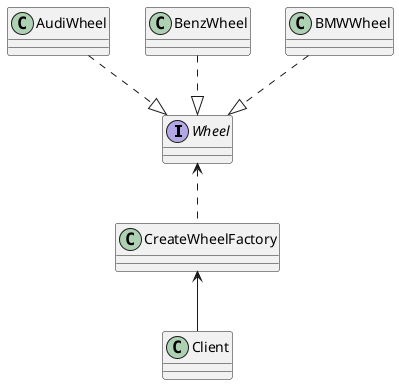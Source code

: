 @startuml

interface Wheel

class AudiWheel
class BenzWheel
class BMWWheel

class Client
class CreateWheelFactory

AudiWheel ..|> Wheel
BenzWheel ..|> Wheel
BMWWheel ..|> Wheel

CreateWheelFactory <-- Client
Wheel <.. CreateWheelFactory


@enduml